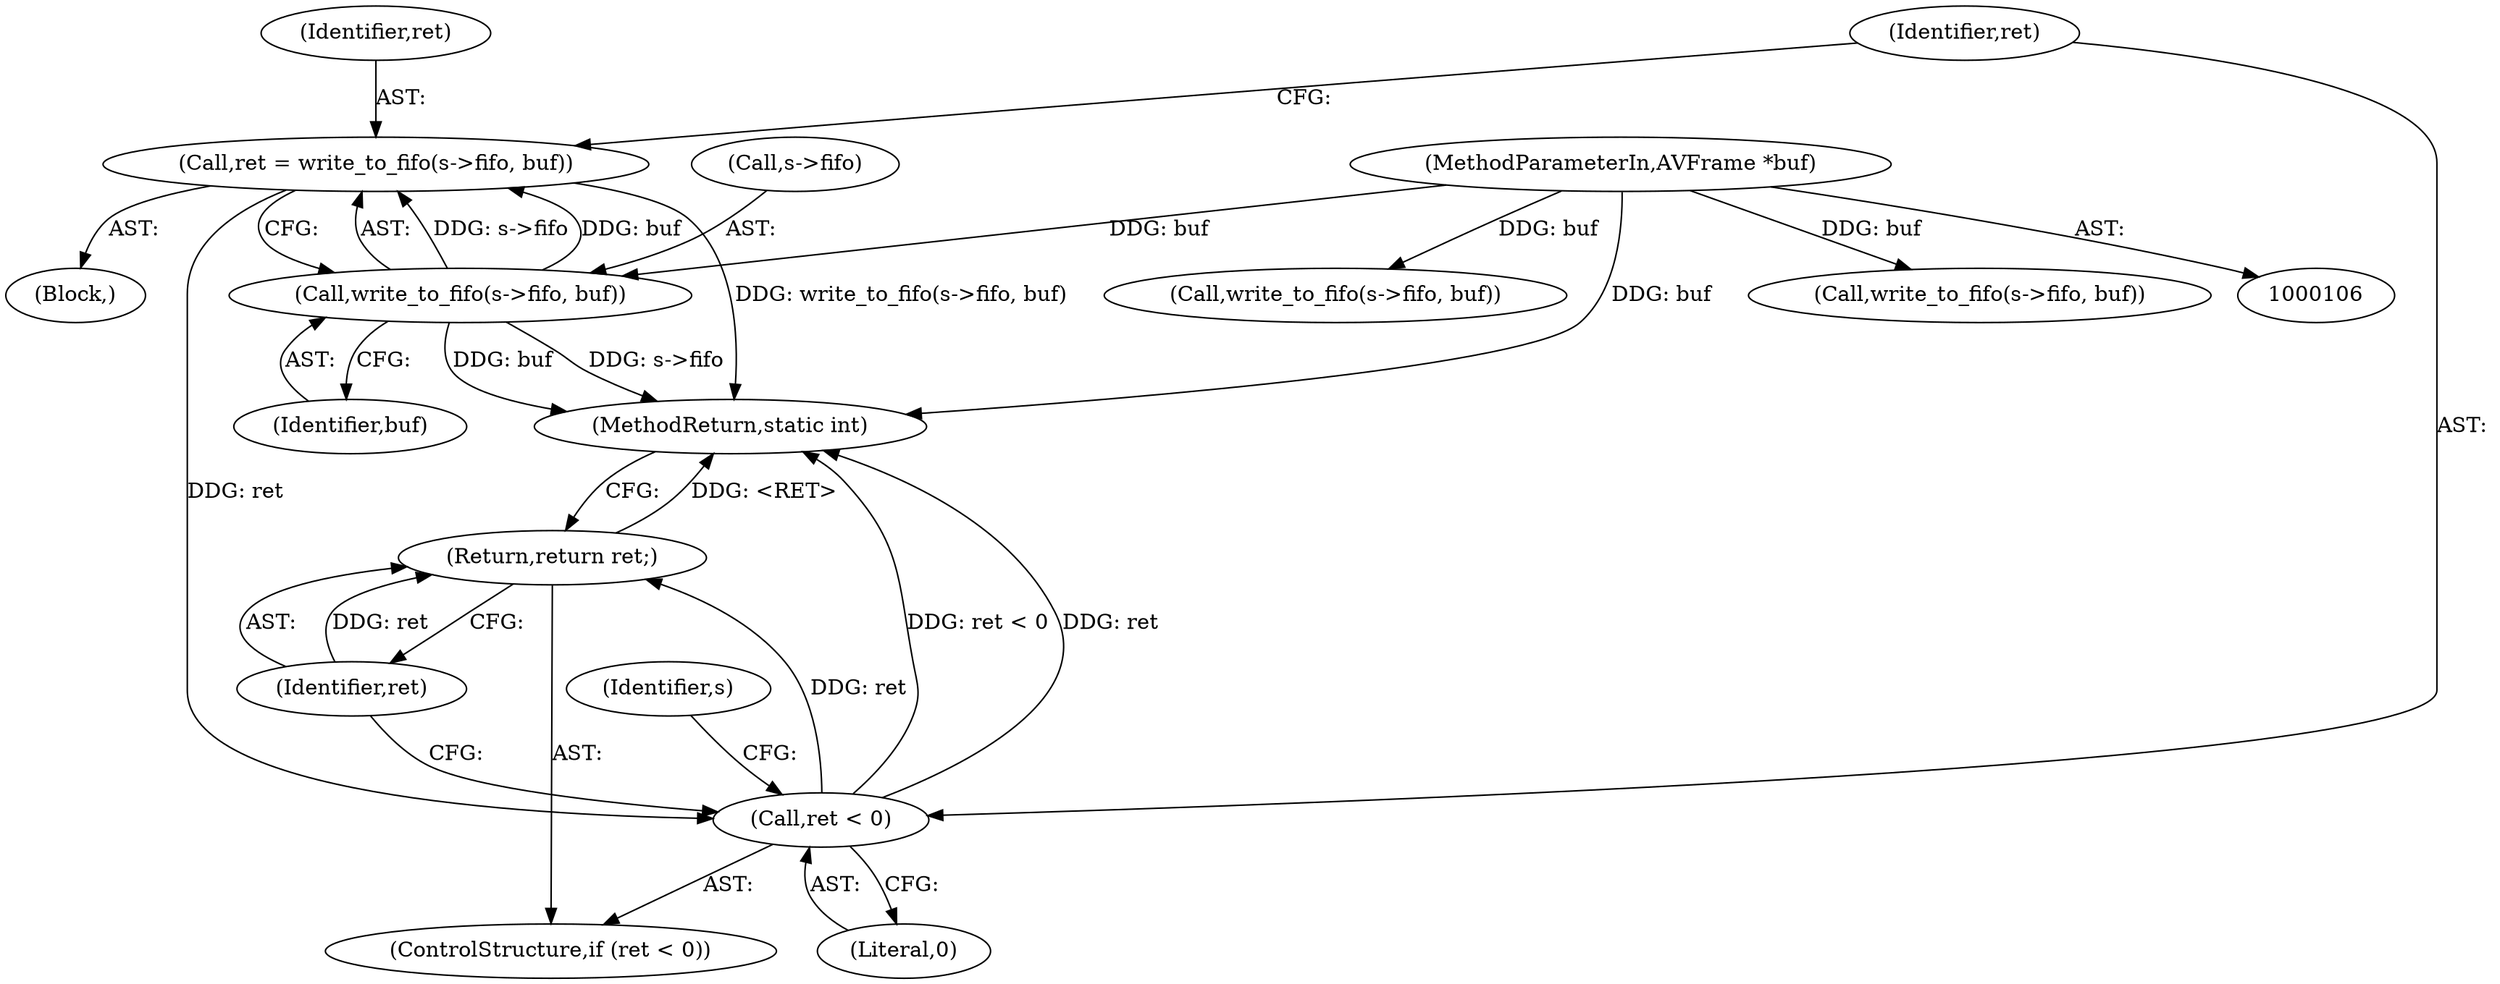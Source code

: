digraph "0_FFmpeg_cdd5df8189ff1537f7abe8defe971f80602cc2d2@API" {
"1000151" [label="(Call,ret = write_to_fifo(s->fifo, buf))"];
"1000153" [label="(Call,write_to_fifo(s->fifo, buf))"];
"1000108" [label="(MethodParameterIn,AVFrame *buf)"];
"1000159" [label="(Call,ret < 0)"];
"1000162" [label="(Return,return ret;)"];
"1000151" [label="(Call,ret = write_to_fifo(s->fifo, buf))"];
"1000150" [label="(Block,)"];
"1000470" [label="(MethodReturn,static int)"];
"1000445" [label="(Call,write_to_fifo(s->fifo, buf))"];
"1000161" [label="(Literal,0)"];
"1000154" [label="(Call,s->fifo)"];
"1000168" [label="(Identifier,s)"];
"1000162" [label="(Return,return ret;)"];
"1000108" [label="(MethodParameterIn,AVFrame *buf)"];
"1000255" [label="(Call,write_to_fifo(s->fifo, buf))"];
"1000158" [label="(ControlStructure,if (ret < 0))"];
"1000157" [label="(Identifier,buf)"];
"1000153" [label="(Call,write_to_fifo(s->fifo, buf))"];
"1000159" [label="(Call,ret < 0)"];
"1000160" [label="(Identifier,ret)"];
"1000152" [label="(Identifier,ret)"];
"1000163" [label="(Identifier,ret)"];
"1000151" -> "1000150"  [label="AST: "];
"1000151" -> "1000153"  [label="CFG: "];
"1000152" -> "1000151"  [label="AST: "];
"1000153" -> "1000151"  [label="AST: "];
"1000160" -> "1000151"  [label="CFG: "];
"1000151" -> "1000470"  [label="DDG: write_to_fifo(s->fifo, buf)"];
"1000153" -> "1000151"  [label="DDG: s->fifo"];
"1000153" -> "1000151"  [label="DDG: buf"];
"1000151" -> "1000159"  [label="DDG: ret"];
"1000153" -> "1000157"  [label="CFG: "];
"1000154" -> "1000153"  [label="AST: "];
"1000157" -> "1000153"  [label="AST: "];
"1000153" -> "1000470"  [label="DDG: buf"];
"1000153" -> "1000470"  [label="DDG: s->fifo"];
"1000108" -> "1000153"  [label="DDG: buf"];
"1000108" -> "1000106"  [label="AST: "];
"1000108" -> "1000470"  [label="DDG: buf"];
"1000108" -> "1000255"  [label="DDG: buf"];
"1000108" -> "1000445"  [label="DDG: buf"];
"1000159" -> "1000158"  [label="AST: "];
"1000159" -> "1000161"  [label="CFG: "];
"1000160" -> "1000159"  [label="AST: "];
"1000161" -> "1000159"  [label="AST: "];
"1000163" -> "1000159"  [label="CFG: "];
"1000168" -> "1000159"  [label="CFG: "];
"1000159" -> "1000470"  [label="DDG: ret < 0"];
"1000159" -> "1000470"  [label="DDG: ret"];
"1000159" -> "1000162"  [label="DDG: ret"];
"1000162" -> "1000158"  [label="AST: "];
"1000162" -> "1000163"  [label="CFG: "];
"1000163" -> "1000162"  [label="AST: "];
"1000470" -> "1000162"  [label="CFG: "];
"1000162" -> "1000470"  [label="DDG: <RET>"];
"1000163" -> "1000162"  [label="DDG: ret"];
}
